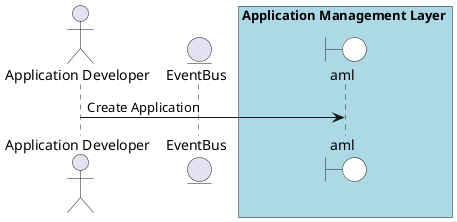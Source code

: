 @startuml

actor "Application Developer"


entity EventBus

box Application Management Layer #lightblue
    boundary aml #white
end box



"Application Developer" -> aml: Create Application



@enduml
